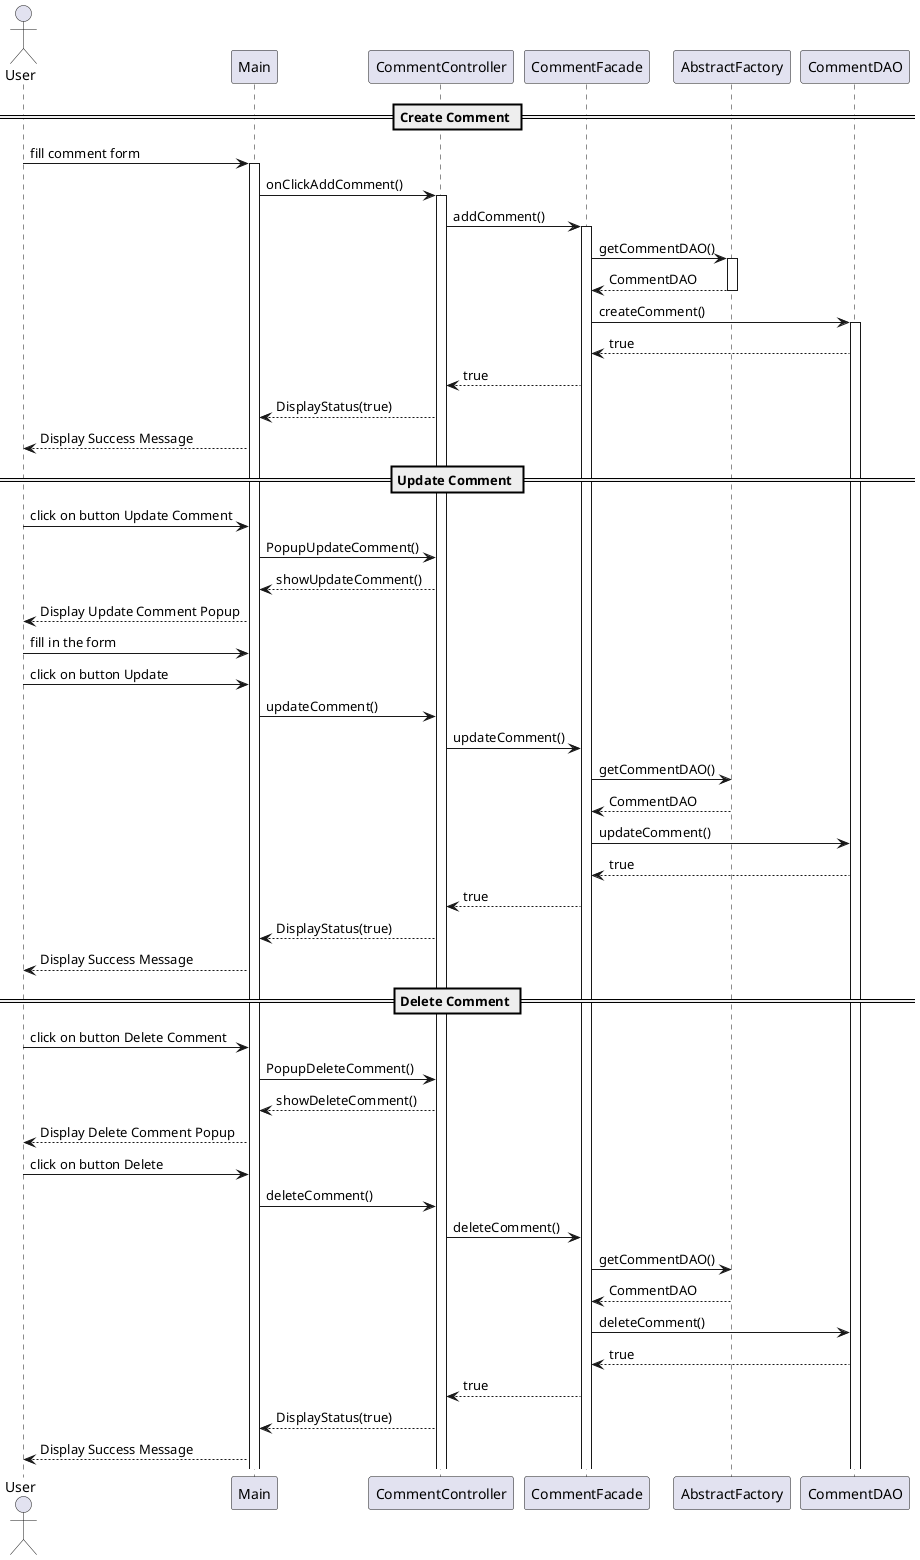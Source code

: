 @startuml

actor User

participant "Main" as UI
participant "CommentController" as Controller
participant "CommentFacade" as Facade
participant "AbstractFactory" as Factory
participant "CommentDAO" as DAO

== Create Comment ==
User -> UI++ : fill comment form
UI -> Controller++ : onClickAddComment()
Controller -> Facade++ : addComment()
Facade -> Factory++ : getCommentDAO()
Factory --> Facade-- : CommentDAO
Facade -> DAO++ : createComment()
DAO --> Facade : true
Facade --> Controller : true
Controller --> UI : DisplayStatus(true)
UI --> User : Display Success Message

== Update Comment ==

User -> UI : click on button Update Comment
UI -> Controller : PopupUpdateComment()
Controller --> UI : showUpdateComment()
UI --> User : Display Update Comment Popup
User -> UI : fill in the form
User -> UI : click on button Update
UI -> Controller : updateComment()
Controller -> Facade : updateComment()
Facade -> Factory : getCommentDAO()
Factory --> Facade : CommentDAO
Facade -> DAO : updateComment()
DAO --> Facade : true
Facade --> Controller : true
Controller --> UI : DisplayStatus(true)
UI --> User : Display Success Message

== Delete Comment ==

User -> UI : click on button Delete Comment
UI -> Controller : PopupDeleteComment()
Controller --> UI : showDeleteComment()
UI --> User : Display Delete Comment Popup
User -> UI : click on button Delete
UI -> Controller : deleteComment()
Controller -> Facade : deleteComment()
Facade -> Factory : getCommentDAO()
Factory --> Facade : CommentDAO
Facade -> DAO : deleteComment()
DAO --> Facade : true
Facade --> Controller : true
Controller --> UI : DisplayStatus(true)
UI --> User : Display Success Message


@enduml